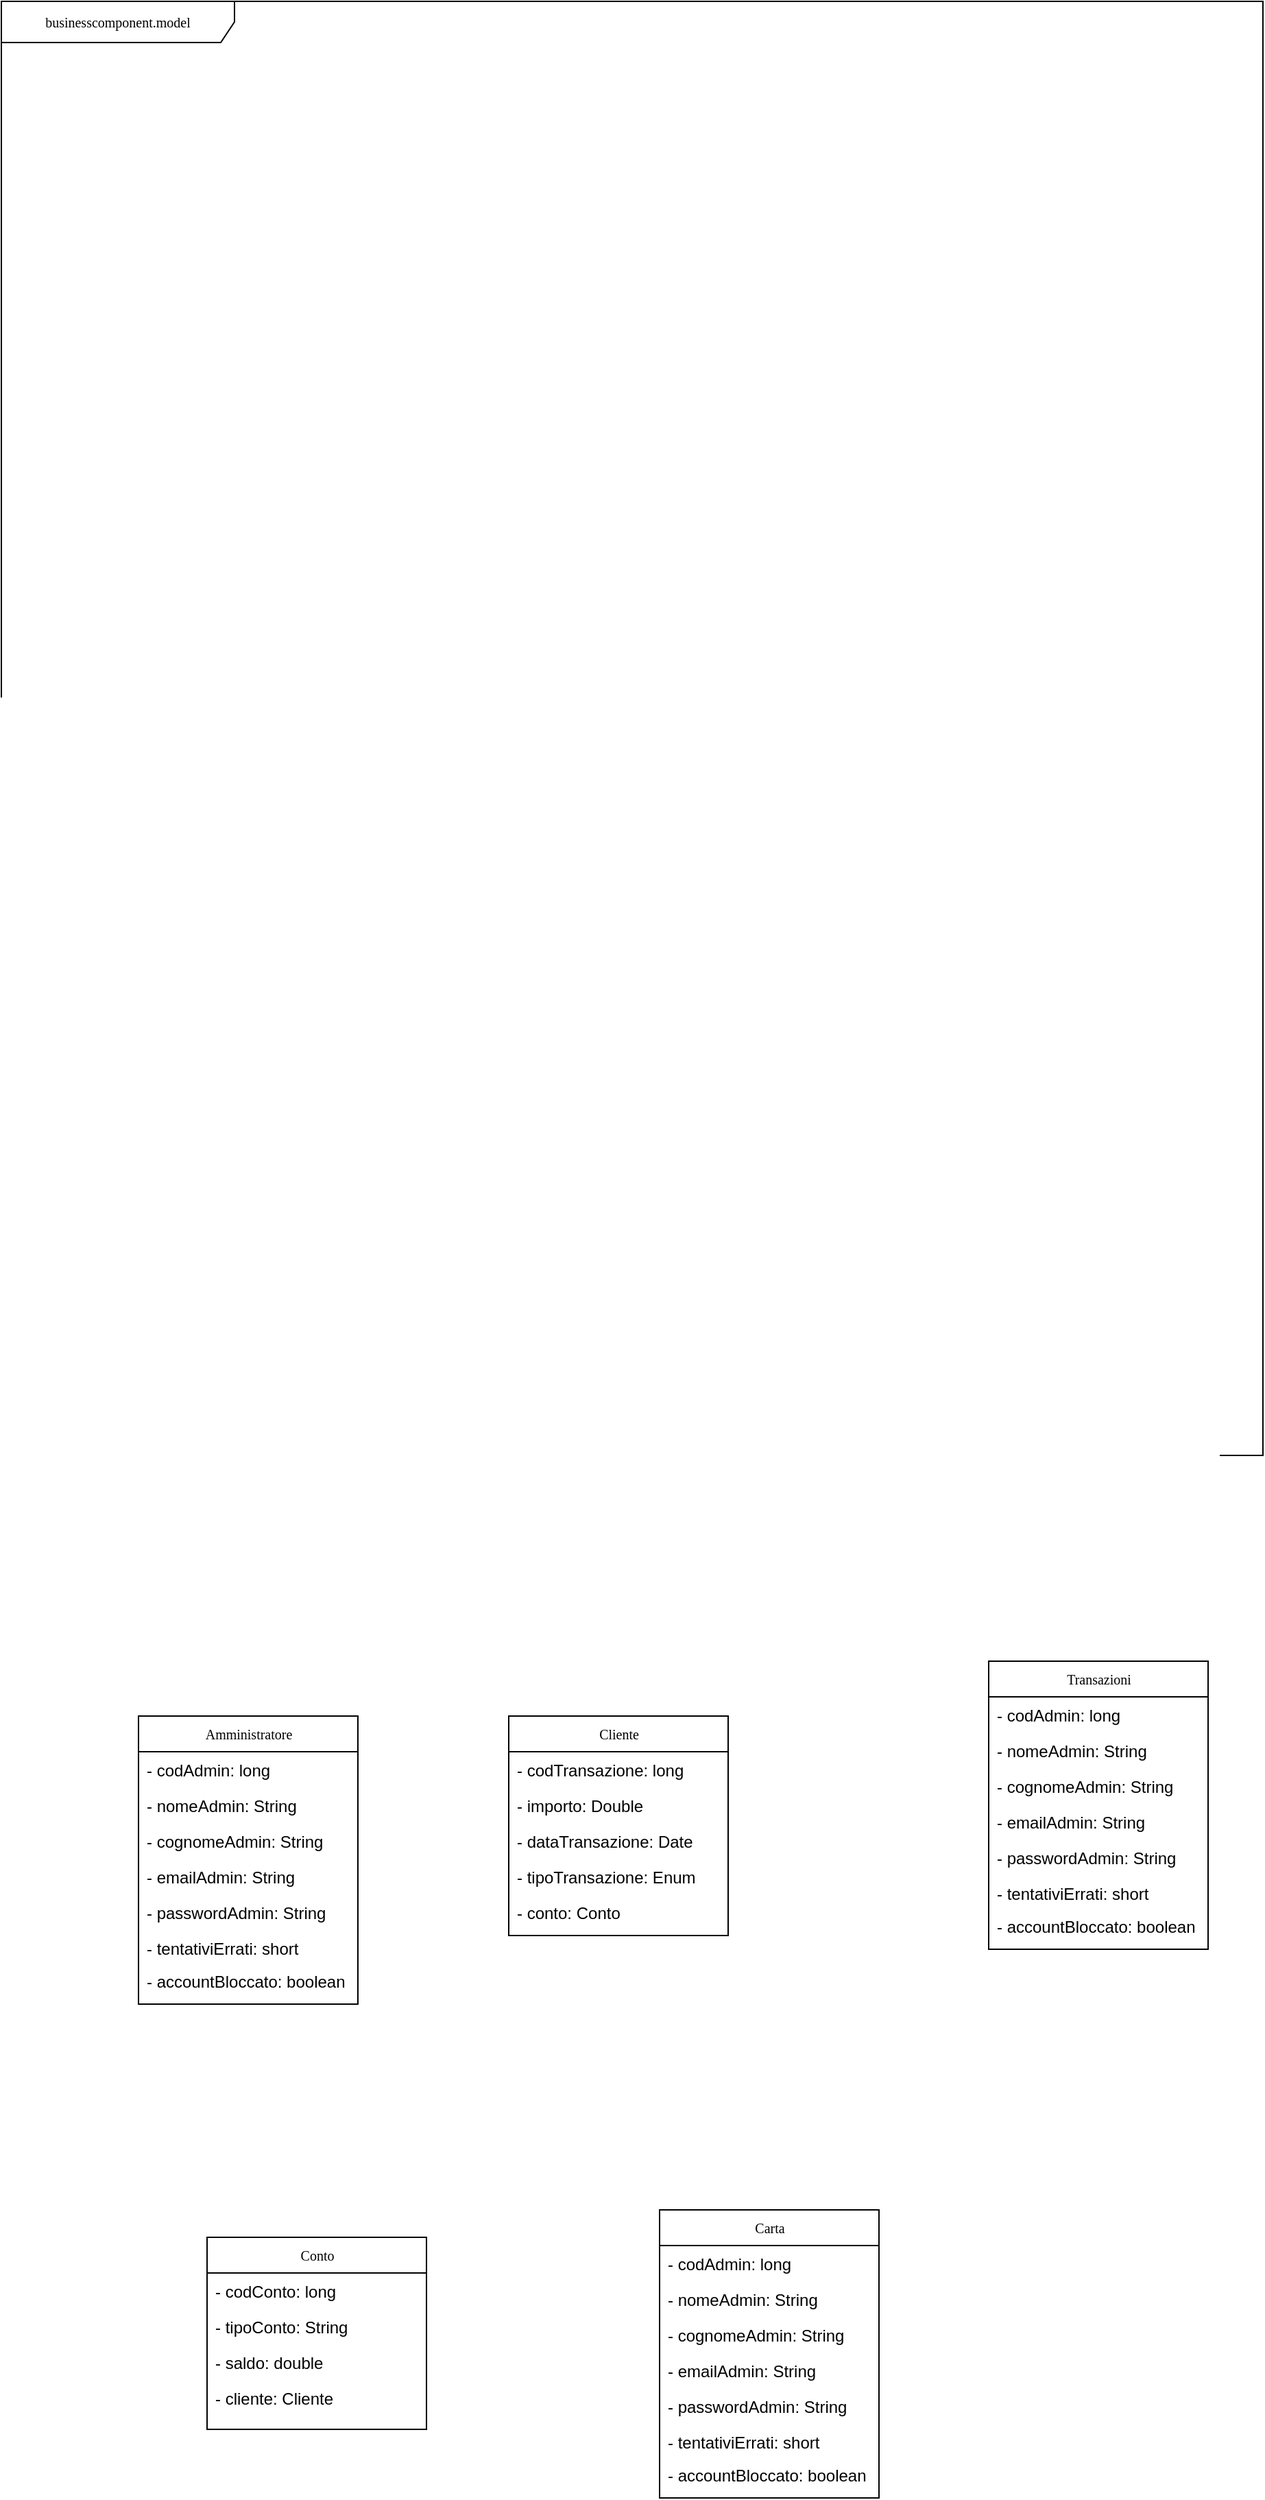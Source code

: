 <mxfile version="25.0.3" pages="3">
  <diagram name="model" id="c4acf3e9-155e-7222-9cf6-157b1a14988f">
    <mxGraphModel dx="1372" dy="1753" grid="1" gridSize="10" guides="1" tooltips="1" connect="1" arrows="1" fold="1" page="1" pageScale="1" pageWidth="850" pageHeight="1100" background="none" math="0" shadow="0">
      <root>
        <mxCell id="0" />
        <mxCell id="1" parent="0" />
        <mxCell id="17acba5748e5396b-1" value="businesscomponent.model" style="shape=umlFrame;whiteSpace=wrap;html=1;rounded=0;shadow=0;comic=0;labelBackgroundColor=none;strokeWidth=1;fontFamily=Verdana;fontSize=10;align=center;width=170;height=30;" parent="1" vertex="1">
          <mxGeometry x="-100" y="-1090" width="920" height="1060" as="geometry" />
        </mxCell>
        <mxCell id="17acba5748e5396b-2" value="Amministratore" style="swimlane;html=1;fontStyle=0;childLayout=stackLayout;horizontal=1;startSize=26;fillColor=none;horizontalStack=0;resizeParent=1;resizeLast=0;collapsible=1;marginBottom=0;swimlaneFillColor=#ffffff;rounded=0;shadow=0;comic=0;labelBackgroundColor=none;strokeWidth=1;fontFamily=Verdana;fontSize=10;align=center;" parent="1" vertex="1">
          <mxGeometry y="160" width="160" height="210" as="geometry" />
        </mxCell>
        <mxCell id="17acba5748e5396b-3" value="- codAdmin: long" style="text;html=1;strokeColor=none;fillColor=none;align=left;verticalAlign=top;spacingLeft=4;spacingRight=4;whiteSpace=wrap;overflow=hidden;rotatable=0;points=[[0,0.5],[1,0.5]];portConstraint=eastwest;" parent="17acba5748e5396b-2" vertex="1">
          <mxGeometry y="26" width="160" height="26" as="geometry" />
        </mxCell>
        <mxCell id="R7iPSByMcXuFNTxJ6JOP-1" value="- nomeAdmin: String" style="text;html=1;strokeColor=none;fillColor=none;align=left;verticalAlign=top;spacingLeft=4;spacingRight=4;whiteSpace=wrap;overflow=hidden;rotatable=0;points=[[0,0.5],[1,0.5]];portConstraint=eastwest;" parent="17acba5748e5396b-2" vertex="1">
          <mxGeometry y="52" width="160" height="26" as="geometry" />
        </mxCell>
        <mxCell id="R7iPSByMcXuFNTxJ6JOP-2" value="- cognomeAdmin: String" style="text;html=1;strokeColor=none;fillColor=none;align=left;verticalAlign=top;spacingLeft=4;spacingRight=4;whiteSpace=wrap;overflow=hidden;rotatable=0;points=[[0,0.5],[1,0.5]];portConstraint=eastwest;" parent="17acba5748e5396b-2" vertex="1">
          <mxGeometry y="78" width="160" height="26" as="geometry" />
        </mxCell>
        <mxCell id="R7iPSByMcXuFNTxJ6JOP-3" value="- emailAdmin: String" style="text;html=1;strokeColor=none;fillColor=none;align=left;verticalAlign=top;spacingLeft=4;spacingRight=4;whiteSpace=wrap;overflow=hidden;rotatable=0;points=[[0,0.5],[1,0.5]];portConstraint=eastwest;" parent="17acba5748e5396b-2" vertex="1">
          <mxGeometry y="104" width="160" height="26" as="geometry" />
        </mxCell>
        <mxCell id="R7iPSByMcXuFNTxJ6JOP-4" value="- passwordAdmin: String" style="text;html=1;strokeColor=none;fillColor=none;align=left;verticalAlign=top;spacingLeft=4;spacingRight=4;whiteSpace=wrap;overflow=hidden;rotatable=0;points=[[0,0.5],[1,0.5]];portConstraint=eastwest;" parent="17acba5748e5396b-2" vertex="1">
          <mxGeometry y="130" width="160" height="26" as="geometry" />
        </mxCell>
        <mxCell id="R7iPSByMcXuFNTxJ6JOP-5" value="- tentativiErrati: short" style="text;html=1;strokeColor=none;fillColor=none;align=left;verticalAlign=top;spacingLeft=4;spacingRight=4;whiteSpace=wrap;overflow=hidden;rotatable=0;points=[[0,0.5],[1,0.5]];portConstraint=eastwest;" parent="17acba5748e5396b-2" vertex="1">
          <mxGeometry y="156" width="160" height="24" as="geometry" />
        </mxCell>
        <mxCell id="R7iPSByMcXuFNTxJ6JOP-6" value="- accountBloccato: boolean" style="text;html=1;strokeColor=none;fillColor=none;align=left;verticalAlign=top;spacingLeft=4;spacingRight=4;whiteSpace=wrap;overflow=hidden;rotatable=0;points=[[0,0.5],[1,0.5]];portConstraint=eastwest;" parent="17acba5748e5396b-2" vertex="1">
          <mxGeometry y="180" width="160" height="24" as="geometry" />
        </mxCell>
        <mxCell id="R7iPSByMcXuFNTxJ6JOP-22" value="Transazioni" style="swimlane;html=1;fontStyle=0;childLayout=stackLayout;horizontal=1;startSize=26;fillColor=none;horizontalStack=0;resizeParent=1;resizeLast=0;collapsible=1;marginBottom=0;swimlaneFillColor=#ffffff;rounded=0;shadow=0;comic=0;labelBackgroundColor=none;strokeWidth=1;fontFamily=Verdana;fontSize=10;align=center;" vertex="1" parent="1">
          <mxGeometry x="620" y="120" width="160" height="210" as="geometry" />
        </mxCell>
        <mxCell id="R7iPSByMcXuFNTxJ6JOP-23" value="- codAdmin: long" style="text;html=1;strokeColor=none;fillColor=none;align=left;verticalAlign=top;spacingLeft=4;spacingRight=4;whiteSpace=wrap;overflow=hidden;rotatable=0;points=[[0,0.5],[1,0.5]];portConstraint=eastwest;" vertex="1" parent="R7iPSByMcXuFNTxJ6JOP-22">
          <mxGeometry y="26" width="160" height="26" as="geometry" />
        </mxCell>
        <mxCell id="R7iPSByMcXuFNTxJ6JOP-24" value="- nomeAdmin: String" style="text;html=1;strokeColor=none;fillColor=none;align=left;verticalAlign=top;spacingLeft=4;spacingRight=4;whiteSpace=wrap;overflow=hidden;rotatable=0;points=[[0,0.5],[1,0.5]];portConstraint=eastwest;" vertex="1" parent="R7iPSByMcXuFNTxJ6JOP-22">
          <mxGeometry y="52" width="160" height="26" as="geometry" />
        </mxCell>
        <mxCell id="R7iPSByMcXuFNTxJ6JOP-25" value="- cognomeAdmin: String" style="text;html=1;strokeColor=none;fillColor=none;align=left;verticalAlign=top;spacingLeft=4;spacingRight=4;whiteSpace=wrap;overflow=hidden;rotatable=0;points=[[0,0.5],[1,0.5]];portConstraint=eastwest;" vertex="1" parent="R7iPSByMcXuFNTxJ6JOP-22">
          <mxGeometry y="78" width="160" height="26" as="geometry" />
        </mxCell>
        <mxCell id="R7iPSByMcXuFNTxJ6JOP-26" value="- emailAdmin: String" style="text;html=1;strokeColor=none;fillColor=none;align=left;verticalAlign=top;spacingLeft=4;spacingRight=4;whiteSpace=wrap;overflow=hidden;rotatable=0;points=[[0,0.5],[1,0.5]];portConstraint=eastwest;" vertex="1" parent="R7iPSByMcXuFNTxJ6JOP-22">
          <mxGeometry y="104" width="160" height="26" as="geometry" />
        </mxCell>
        <mxCell id="R7iPSByMcXuFNTxJ6JOP-27" value="- passwordAdmin: String" style="text;html=1;strokeColor=none;fillColor=none;align=left;verticalAlign=top;spacingLeft=4;spacingRight=4;whiteSpace=wrap;overflow=hidden;rotatable=0;points=[[0,0.5],[1,0.5]];portConstraint=eastwest;" vertex="1" parent="R7iPSByMcXuFNTxJ6JOP-22">
          <mxGeometry y="130" width="160" height="26" as="geometry" />
        </mxCell>
        <mxCell id="R7iPSByMcXuFNTxJ6JOP-28" value="- tentativiErrati: short" style="text;html=1;strokeColor=none;fillColor=none;align=left;verticalAlign=top;spacingLeft=4;spacingRight=4;whiteSpace=wrap;overflow=hidden;rotatable=0;points=[[0,0.5],[1,0.5]];portConstraint=eastwest;" vertex="1" parent="R7iPSByMcXuFNTxJ6JOP-22">
          <mxGeometry y="156" width="160" height="24" as="geometry" />
        </mxCell>
        <mxCell id="R7iPSByMcXuFNTxJ6JOP-29" value="- accountBloccato: boolean" style="text;html=1;strokeColor=none;fillColor=none;align=left;verticalAlign=top;spacingLeft=4;spacingRight=4;whiteSpace=wrap;overflow=hidden;rotatable=0;points=[[0,0.5],[1,0.5]];portConstraint=eastwest;" vertex="1" parent="R7iPSByMcXuFNTxJ6JOP-22">
          <mxGeometry y="180" width="160" height="24" as="geometry" />
        </mxCell>
        <mxCell id="tlM3xg-vESGimZ0SO5qm-1" value="Conto" style="swimlane;html=1;fontStyle=0;childLayout=stackLayout;horizontal=1;startSize=26;fillColor=none;horizontalStack=0;resizeParent=1;resizeLast=0;collapsible=1;marginBottom=0;swimlaneFillColor=#ffffff;rounded=0;shadow=0;comic=0;labelBackgroundColor=none;strokeWidth=1;fontFamily=Verdana;fontSize=10;align=center;" vertex="1" parent="1">
          <mxGeometry x="50" y="540" width="160" height="140" as="geometry" />
        </mxCell>
        <mxCell id="tlM3xg-vESGimZ0SO5qm-2" value="- codConto: long" style="text;html=1;strokeColor=none;fillColor=none;align=left;verticalAlign=top;spacingLeft=4;spacingRight=4;whiteSpace=wrap;overflow=hidden;rotatable=0;points=[[0,0.5],[1,0.5]];portConstraint=eastwest;" vertex="1" parent="tlM3xg-vESGimZ0SO5qm-1">
          <mxGeometry y="26" width="160" height="26" as="geometry" />
        </mxCell>
        <mxCell id="tlM3xg-vESGimZ0SO5qm-3" value="- tipoConto: String" style="text;html=1;strokeColor=none;fillColor=none;align=left;verticalAlign=top;spacingLeft=4;spacingRight=4;whiteSpace=wrap;overflow=hidden;rotatable=0;points=[[0,0.5],[1,0.5]];portConstraint=eastwest;" vertex="1" parent="tlM3xg-vESGimZ0SO5qm-1">
          <mxGeometry y="52" width="160" height="26" as="geometry" />
        </mxCell>
        <mxCell id="tlM3xg-vESGimZ0SO5qm-4" value="- saldo: double" style="text;html=1;strokeColor=none;fillColor=none;align=left;verticalAlign=top;spacingLeft=4;spacingRight=4;whiteSpace=wrap;overflow=hidden;rotatable=0;points=[[0,0.5],[1,0.5]];portConstraint=eastwest;" vertex="1" parent="tlM3xg-vESGimZ0SO5qm-1">
          <mxGeometry y="78" width="160" height="26" as="geometry" />
        </mxCell>
        <mxCell id="tlM3xg-vESGimZ0SO5qm-5" value="- cliente: Cliente" style="text;html=1;strokeColor=none;fillColor=none;align=left;verticalAlign=top;spacingLeft=4;spacingRight=4;whiteSpace=wrap;overflow=hidden;rotatable=0;points=[[0,0.5],[1,0.5]];portConstraint=eastwest;" vertex="1" parent="tlM3xg-vESGimZ0SO5qm-1">
          <mxGeometry y="104" width="160" height="26" as="geometry" />
        </mxCell>
        <mxCell id="R7iPSByMcXuFNTxJ6JOP-31" value="" style="group" connectable="0" vertex="1" parent="1">
          <mxGeometry x="270" y="160" width="160" height="160" as="geometry" />
        </mxCell>
        <mxCell id="R7iPSByMcXuFNTxJ6JOP-8" value="Cliente" style="swimlane;html=1;fontStyle=0;childLayout=stackLayout;horizontal=1;startSize=26;fillColor=none;horizontalStack=0;resizeParent=1;resizeLast=0;collapsible=1;marginBottom=0;swimlaneFillColor=#ffffff;rounded=0;shadow=0;comic=0;labelBackgroundColor=none;strokeWidth=1;fontFamily=Verdana;fontSize=10;align=center;container=0;" parent="R7iPSByMcXuFNTxJ6JOP-31" vertex="1">
          <mxGeometry width="160" height="160" as="geometry" />
        </mxCell>
        <mxCell id="R7iPSByMcXuFNTxJ6JOP-9" value="- codTransazione: long" style="text;html=1;strokeColor=none;fillColor=none;align=left;verticalAlign=top;spacingLeft=4;spacingRight=4;whiteSpace=wrap;overflow=hidden;rotatable=0;points=[[0,0.5],[1,0.5]];portConstraint=eastwest;container=0;" parent="R7iPSByMcXuFNTxJ6JOP-31" vertex="1">
          <mxGeometry y="26" width="160" height="26" as="geometry" />
        </mxCell>
        <mxCell id="R7iPSByMcXuFNTxJ6JOP-10" value="- importo: Double" style="text;html=1;strokeColor=none;fillColor=none;align=left;verticalAlign=top;spacingLeft=4;spacingRight=4;whiteSpace=wrap;overflow=hidden;rotatable=0;points=[[0,0.5],[1,0.5]];portConstraint=eastwest;container=0;" parent="R7iPSByMcXuFNTxJ6JOP-31" vertex="1">
          <mxGeometry y="52" width="160" height="26" as="geometry" />
        </mxCell>
        <mxCell id="R7iPSByMcXuFNTxJ6JOP-11" value="- dataTransazione: Date" style="text;html=1;strokeColor=none;fillColor=none;align=left;verticalAlign=top;spacingLeft=4;spacingRight=4;whiteSpace=wrap;overflow=hidden;rotatable=0;points=[[0,0.5],[1,0.5]];portConstraint=eastwest;container=0;" parent="R7iPSByMcXuFNTxJ6JOP-31" vertex="1">
          <mxGeometry y="78" width="160" height="26" as="geometry" />
        </mxCell>
        <mxCell id="R7iPSByMcXuFNTxJ6JOP-12" value="- tipoTransazione: Enum" style="text;html=1;strokeColor=none;fillColor=none;align=left;verticalAlign=top;spacingLeft=4;spacingRight=4;whiteSpace=wrap;overflow=hidden;rotatable=0;points=[[0,0.5],[1,0.5]];portConstraint=eastwest;container=0;" parent="R7iPSByMcXuFNTxJ6JOP-31" vertex="1">
          <mxGeometry y="104" width="160" height="26" as="geometry" />
        </mxCell>
        <mxCell id="R7iPSByMcXuFNTxJ6JOP-13" value="- conto: Conto" style="text;html=1;strokeColor=none;fillColor=none;align=left;verticalAlign=top;spacingLeft=4;spacingRight=4;whiteSpace=wrap;overflow=hidden;rotatable=0;points=[[0,0.5],[1,0.5]];portConstraint=eastwest;container=0;" parent="R7iPSByMcXuFNTxJ6JOP-31" vertex="1">
          <mxGeometry y="130" width="160" height="26" as="geometry" />
        </mxCell>
        <mxCell id="tlM3xg-vESGimZ0SO5qm-9" value="Carta" style="swimlane;html=1;fontStyle=0;childLayout=stackLayout;horizontal=1;startSize=26;fillColor=none;horizontalStack=0;resizeParent=1;resizeLast=0;collapsible=1;marginBottom=0;swimlaneFillColor=#ffffff;rounded=0;shadow=0;comic=0;labelBackgroundColor=none;strokeWidth=1;fontFamily=Verdana;fontSize=10;align=center;" vertex="1" parent="1">
          <mxGeometry x="380" y="520" width="160" height="210" as="geometry" />
        </mxCell>
        <mxCell id="tlM3xg-vESGimZ0SO5qm-10" value="- codAdmin: long" style="text;html=1;strokeColor=none;fillColor=none;align=left;verticalAlign=top;spacingLeft=4;spacingRight=4;whiteSpace=wrap;overflow=hidden;rotatable=0;points=[[0,0.5],[1,0.5]];portConstraint=eastwest;" vertex="1" parent="tlM3xg-vESGimZ0SO5qm-9">
          <mxGeometry y="26" width="160" height="26" as="geometry" />
        </mxCell>
        <mxCell id="tlM3xg-vESGimZ0SO5qm-11" value="- nomeAdmin: String" style="text;html=1;strokeColor=none;fillColor=none;align=left;verticalAlign=top;spacingLeft=4;spacingRight=4;whiteSpace=wrap;overflow=hidden;rotatable=0;points=[[0,0.5],[1,0.5]];portConstraint=eastwest;" vertex="1" parent="tlM3xg-vESGimZ0SO5qm-9">
          <mxGeometry y="52" width="160" height="26" as="geometry" />
        </mxCell>
        <mxCell id="tlM3xg-vESGimZ0SO5qm-12" value="- cognomeAdmin: String" style="text;html=1;strokeColor=none;fillColor=none;align=left;verticalAlign=top;spacingLeft=4;spacingRight=4;whiteSpace=wrap;overflow=hidden;rotatable=0;points=[[0,0.5],[1,0.5]];portConstraint=eastwest;" vertex="1" parent="tlM3xg-vESGimZ0SO5qm-9">
          <mxGeometry y="78" width="160" height="26" as="geometry" />
        </mxCell>
        <mxCell id="tlM3xg-vESGimZ0SO5qm-13" value="- emailAdmin: String" style="text;html=1;strokeColor=none;fillColor=none;align=left;verticalAlign=top;spacingLeft=4;spacingRight=4;whiteSpace=wrap;overflow=hidden;rotatable=0;points=[[0,0.5],[1,0.5]];portConstraint=eastwest;" vertex="1" parent="tlM3xg-vESGimZ0SO5qm-9">
          <mxGeometry y="104" width="160" height="26" as="geometry" />
        </mxCell>
        <mxCell id="tlM3xg-vESGimZ0SO5qm-14" value="- passwordAdmin: String" style="text;html=1;strokeColor=none;fillColor=none;align=left;verticalAlign=top;spacingLeft=4;spacingRight=4;whiteSpace=wrap;overflow=hidden;rotatable=0;points=[[0,0.5],[1,0.5]];portConstraint=eastwest;" vertex="1" parent="tlM3xg-vESGimZ0SO5qm-9">
          <mxGeometry y="130" width="160" height="26" as="geometry" />
        </mxCell>
        <mxCell id="tlM3xg-vESGimZ0SO5qm-15" value="- tentativiErrati: short" style="text;html=1;strokeColor=none;fillColor=none;align=left;verticalAlign=top;spacingLeft=4;spacingRight=4;whiteSpace=wrap;overflow=hidden;rotatable=0;points=[[0,0.5],[1,0.5]];portConstraint=eastwest;" vertex="1" parent="tlM3xg-vESGimZ0SO5qm-9">
          <mxGeometry y="156" width="160" height="24" as="geometry" />
        </mxCell>
        <mxCell id="tlM3xg-vESGimZ0SO5qm-16" value="- accountBloccato: boolean" style="text;html=1;strokeColor=none;fillColor=none;align=left;verticalAlign=top;spacingLeft=4;spacingRight=4;whiteSpace=wrap;overflow=hidden;rotatable=0;points=[[0,0.5],[1,0.5]];portConstraint=eastwest;" vertex="1" parent="tlM3xg-vESGimZ0SO5qm-9">
          <mxGeometry y="180" width="160" height="24" as="geometry" />
        </mxCell>
      </root>
    </mxGraphModel>
  </diagram>
  <diagram name="Copy of model" id="M4nCcpJtuAuxIERXasgf">
    <mxGraphModel grid="1" page="1" gridSize="10" guides="1" tooltips="1" connect="1" arrows="1" fold="1" pageScale="1" pageWidth="850" pageHeight="1100" background="none" math="0" shadow="0">
      <root>
        <mxCell id="_vAxtc3iaHs9q5ybGpsF-0" />
        <mxCell id="_vAxtc3iaHs9q5ybGpsF-1" parent="_vAxtc3iaHs9q5ybGpsF-0" />
        <mxCell id="_vAxtc3iaHs9q5ybGpsF-2" value="businesscomponent.model" style="shape=umlFrame;whiteSpace=wrap;html=1;rounded=0;shadow=0;comic=0;labelBackgroundColor=none;strokeWidth=1;fontFamily=Verdana;fontSize=10;align=center;width=170;height=30;" vertex="1" parent="_vAxtc3iaHs9q5ybGpsF-1">
          <mxGeometry x="-80" y="20" width="920" height="1060" as="geometry" />
        </mxCell>
        <mxCell id="_vAxtc3iaHs9q5ybGpsF-3" style="edgeStyle=orthogonalEdgeStyle;rounded=0;html=1;dashed=1;labelBackgroundColor=none;startFill=0;endArrow=open;endFill=0;endSize=10;fontFamily=Verdana;fontSize=10;" edge="1" parent="_vAxtc3iaHs9q5ybGpsF-1" source="_vAxtc3iaHs9q5ybGpsF-5" target="_vAxtc3iaHs9q5ybGpsF-35">
          <mxGeometry relative="1" as="geometry">
            <Array as="points">
              <mxPoint x="590" y="721" />
            </Array>
          </mxGeometry>
        </mxCell>
        <mxCell id="_vAxtc3iaHs9q5ybGpsF-4" style="edgeStyle=orthogonalEdgeStyle;rounded=0;html=1;dashed=1;labelBackgroundColor=none;startFill=0;endArrow=open;endFill=0;endSize=10;fontFamily=Verdana;fontSize=10;" edge="1" parent="_vAxtc3iaHs9q5ybGpsF-1" source="_vAxtc3iaHs9q5ybGpsF-5" target="_vAxtc3iaHs9q5ybGpsF-24">
          <mxGeometry relative="1" as="geometry">
            <Array as="points" />
          </mxGeometry>
        </mxCell>
        <mxCell id="_vAxtc3iaHs9q5ybGpsF-5" value="Classname" style="swimlane;html=1;fontStyle=0;childLayout=stackLayout;horizontal=1;startSize=26;fillColor=none;horizontalStack=0;resizeParent=1;resizeLast=0;collapsible=1;marginBottom=0;swimlaneFillColor=#ffffff;rounded=0;shadow=0;comic=0;labelBackgroundColor=none;strokeWidth=1;fontFamily=Verdana;fontSize=10;align=center;" vertex="1" parent="_vAxtc3iaHs9q5ybGpsF-1">
          <mxGeometry x="650" y="628" width="160" height="186" as="geometry" />
        </mxCell>
        <mxCell id="_vAxtc3iaHs9q5ybGpsF-6" value="+ field: type" style="text;html=1;strokeColor=none;fillColor=none;align=left;verticalAlign=top;spacingLeft=4;spacingRight=4;whiteSpace=wrap;overflow=hidden;rotatable=0;points=[[0,0.5],[1,0.5]];portConstraint=eastwest;" vertex="1" parent="_vAxtc3iaHs9q5ybGpsF-5">
          <mxGeometry y="26" width="160" height="26" as="geometry" />
        </mxCell>
        <mxCell id="_vAxtc3iaHs9q5ybGpsF-7" value="+ field: type" style="text;html=1;strokeColor=none;fillColor=none;align=left;verticalAlign=top;spacingLeft=4;spacingRight=4;whiteSpace=wrap;overflow=hidden;rotatable=0;points=[[0,0.5],[1,0.5]];portConstraint=eastwest;" vertex="1" parent="_vAxtc3iaHs9q5ybGpsF-5">
          <mxGeometry y="52" width="160" height="26" as="geometry" />
        </mxCell>
        <mxCell id="_vAxtc3iaHs9q5ybGpsF-8" value="+ field: type" style="text;html=1;strokeColor=none;fillColor=none;align=left;verticalAlign=top;spacingLeft=4;spacingRight=4;whiteSpace=wrap;overflow=hidden;rotatable=0;points=[[0,0.5],[1,0.5]];portConstraint=eastwest;" vertex="1" parent="_vAxtc3iaHs9q5ybGpsF-5">
          <mxGeometry y="78" width="160" height="26" as="geometry" />
        </mxCell>
        <mxCell id="_vAxtc3iaHs9q5ybGpsF-9" value="+ field: type" style="text;html=1;strokeColor=none;fillColor=none;align=left;verticalAlign=top;spacingLeft=4;spacingRight=4;whiteSpace=wrap;overflow=hidden;rotatable=0;points=[[0,0.5],[1,0.5]];portConstraint=eastwest;" vertex="1" parent="_vAxtc3iaHs9q5ybGpsF-5">
          <mxGeometry y="104" width="160" height="26" as="geometry" />
        </mxCell>
        <mxCell id="_vAxtc3iaHs9q5ybGpsF-10" value="+ field: type" style="text;html=1;strokeColor=none;fillColor=none;align=left;verticalAlign=top;spacingLeft=4;spacingRight=4;whiteSpace=wrap;overflow=hidden;rotatable=0;points=[[0,0.5],[1,0.5]];portConstraint=eastwest;" vertex="1" parent="_vAxtc3iaHs9q5ybGpsF-5">
          <mxGeometry y="130" width="160" height="26" as="geometry" />
        </mxCell>
        <mxCell id="_vAxtc3iaHs9q5ybGpsF-11" value="+ field: type" style="text;html=1;strokeColor=none;fillColor=none;align=left;verticalAlign=top;spacingLeft=4;spacingRight=4;whiteSpace=wrap;overflow=hidden;rotatable=0;points=[[0,0.5],[1,0.5]];portConstraint=eastwest;" vertex="1" parent="_vAxtc3iaHs9q5ybGpsF-5">
          <mxGeometry y="156" width="160" height="26" as="geometry" />
        </mxCell>
        <mxCell id="_vAxtc3iaHs9q5ybGpsF-12" value="Classname" style="swimlane;html=1;fontStyle=0;childLayout=stackLayout;horizontal=1;startSize=26;fillColor=none;horizontalStack=0;resizeParent=1;resizeLast=0;collapsible=1;marginBottom=0;swimlaneFillColor=#ffffff;rounded=0;shadow=0;comic=0;labelBackgroundColor=none;strokeWidth=1;fontFamily=Verdana;fontSize=10;align=center;" vertex="1" parent="_vAxtc3iaHs9q5ybGpsF-1">
          <mxGeometry x="350" y="42" width="160" height="110" as="geometry" />
        </mxCell>
        <mxCell id="_vAxtc3iaHs9q5ybGpsF-13" value="+ field: type" style="text;html=1;strokeColor=none;fillColor=none;align=left;verticalAlign=top;spacingLeft=4;spacingRight=4;whiteSpace=wrap;overflow=hidden;rotatable=0;points=[[0,0.5],[1,0.5]];portConstraint=eastwest;" vertex="1" parent="_vAxtc3iaHs9q5ybGpsF-12">
          <mxGeometry y="26" width="160" height="26" as="geometry" />
        </mxCell>
        <mxCell id="_vAxtc3iaHs9q5ybGpsF-14" value="+ field: type" style="text;html=1;strokeColor=none;fillColor=none;align=left;verticalAlign=top;spacingLeft=4;spacingRight=4;whiteSpace=wrap;overflow=hidden;rotatable=0;points=[[0,0.5],[1,0.5]];portConstraint=eastwest;" vertex="1" parent="_vAxtc3iaHs9q5ybGpsF-12">
          <mxGeometry y="52" width="160" height="26" as="geometry" />
        </mxCell>
        <mxCell id="_vAxtc3iaHs9q5ybGpsF-15" value="+ field: type" style="text;html=1;strokeColor=none;fillColor=none;align=left;verticalAlign=top;spacingLeft=4;spacingRight=4;whiteSpace=wrap;overflow=hidden;rotatable=0;points=[[0,0.5],[1,0.5]];portConstraint=eastwest;" vertex="1" parent="_vAxtc3iaHs9q5ybGpsF-12">
          <mxGeometry y="78" width="160" height="26" as="geometry" />
        </mxCell>
        <mxCell id="_vAxtc3iaHs9q5ybGpsF-16" value="Classname" style="swimlane;html=1;fontStyle=0;childLayout=stackLayout;horizontal=1;startSize=26;fillColor=none;horizontalStack=0;resizeParent=1;resizeLast=0;collapsible=1;marginBottom=0;swimlaneFillColor=#ffffff;rounded=0;shadow=0;comic=0;labelBackgroundColor=none;strokeWidth=1;fontFamily=Verdana;fontSize=10;align=center;" vertex="1" parent="_vAxtc3iaHs9q5ybGpsF-1">
          <mxGeometry x="580" y="87" width="160" height="110" as="geometry" />
        </mxCell>
        <mxCell id="_vAxtc3iaHs9q5ybGpsF-17" value="+ field: type" style="text;html=1;strokeColor=none;fillColor=none;align=left;verticalAlign=top;spacingLeft=4;spacingRight=4;whiteSpace=wrap;overflow=hidden;rotatable=0;points=[[0,0.5],[1,0.5]];portConstraint=eastwest;" vertex="1" parent="_vAxtc3iaHs9q5ybGpsF-16">
          <mxGeometry y="26" width="160" height="26" as="geometry" />
        </mxCell>
        <mxCell id="_vAxtc3iaHs9q5ybGpsF-18" value="+ field: type" style="text;html=1;strokeColor=none;fillColor=none;align=left;verticalAlign=top;spacingLeft=4;spacingRight=4;whiteSpace=wrap;overflow=hidden;rotatable=0;points=[[0,0.5],[1,0.5]];portConstraint=eastwest;" vertex="1" parent="_vAxtc3iaHs9q5ybGpsF-16">
          <mxGeometry y="52" width="160" height="26" as="geometry" />
        </mxCell>
        <mxCell id="_vAxtc3iaHs9q5ybGpsF-19" value="+ field: type" style="text;html=1;strokeColor=#b85450;fillColor=#f8cecc;align=left;verticalAlign=top;spacingLeft=4;spacingRight=4;whiteSpace=wrap;overflow=hidden;rotatable=0;points=[[0,0.5],[1,0.5]];portConstraint=eastwest;" vertex="1" parent="_vAxtc3iaHs9q5ybGpsF-16">
          <mxGeometry y="78" width="160" height="26" as="geometry" />
        </mxCell>
        <mxCell id="_vAxtc3iaHs9q5ybGpsF-20" value="Classname" style="swimlane;html=1;fontStyle=0;childLayout=stackLayout;horizontal=1;startSize=26;fillColor=none;horizontalStack=0;resizeParent=1;resizeLast=0;collapsible=1;marginBottom=0;swimlaneFillColor=#ffffff;rounded=0;shadow=0;comic=0;labelBackgroundColor=none;strokeWidth=1;fontFamily=Verdana;fontSize=10;align=center;" vertex="1" parent="_vAxtc3iaHs9q5ybGpsF-1">
          <mxGeometry x="650" y="978" width="160" height="83" as="geometry" />
        </mxCell>
        <mxCell id="_vAxtc3iaHs9q5ybGpsF-21" value="+ field: type" style="text;html=1;strokeColor=none;fillColor=none;align=left;verticalAlign=top;spacingLeft=4;spacingRight=4;whiteSpace=wrap;overflow=hidden;rotatable=0;points=[[0,0.5],[1,0.5]];portConstraint=eastwest;" vertex="1" parent="_vAxtc3iaHs9q5ybGpsF-20">
          <mxGeometry y="26" width="160" height="26" as="geometry" />
        </mxCell>
        <mxCell id="_vAxtc3iaHs9q5ybGpsF-22" value="+ field: type" style="text;html=1;strokeColor=none;fillColor=none;align=left;verticalAlign=top;spacingLeft=4;spacingRight=4;whiteSpace=wrap;overflow=hidden;rotatable=0;points=[[0,0.5],[1,0.5]];portConstraint=eastwest;" vertex="1" parent="_vAxtc3iaHs9q5ybGpsF-20">
          <mxGeometry y="52" width="160" height="26" as="geometry" />
        </mxCell>
        <mxCell id="_vAxtc3iaHs9q5ybGpsF-23" style="edgeStyle=orthogonalEdgeStyle;rounded=0;html=1;dashed=1;labelBackgroundColor=none;startFill=0;endArrow=open;endFill=0;endSize=10;fontFamily=Verdana;fontSize=10;" edge="1" parent="_vAxtc3iaHs9q5ybGpsF-1" source="_vAxtc3iaHs9q5ybGpsF-24" target="_vAxtc3iaHs9q5ybGpsF-20">
          <mxGeometry relative="1" as="geometry" />
        </mxCell>
        <mxCell id="_vAxtc3iaHs9q5ybGpsF-24" value="Classname" style="swimlane;html=1;fontStyle=0;childLayout=stackLayout;horizontal=1;startSize=26;fillColor=none;horizontalStack=0;resizeParent=1;resizeLast=0;collapsible=1;marginBottom=0;swimlaneFillColor=#ffffff;rounded=0;shadow=0;comic=0;labelBackgroundColor=none;strokeWidth=1;fontFamily=Verdana;fontSize=10;align=center;" vertex="1" parent="_vAxtc3iaHs9q5ybGpsF-1">
          <mxGeometry x="650" y="838" width="160" height="110" as="geometry" />
        </mxCell>
        <mxCell id="_vAxtc3iaHs9q5ybGpsF-25" value="+ field: type" style="text;html=1;strokeColor=none;fillColor=none;align=left;verticalAlign=top;spacingLeft=4;spacingRight=4;whiteSpace=wrap;overflow=hidden;rotatable=0;points=[[0,0.5],[1,0.5]];portConstraint=eastwest;" vertex="1" parent="_vAxtc3iaHs9q5ybGpsF-24">
          <mxGeometry y="26" width="160" height="26" as="geometry" />
        </mxCell>
        <mxCell id="_vAxtc3iaHs9q5ybGpsF-26" value="+ field: type" style="text;html=1;strokeColor=none;fillColor=none;align=left;verticalAlign=top;spacingLeft=4;spacingRight=4;whiteSpace=wrap;overflow=hidden;rotatable=0;points=[[0,0.5],[1,0.5]];portConstraint=eastwest;" vertex="1" parent="_vAxtc3iaHs9q5ybGpsF-24">
          <mxGeometry y="52" width="160" height="26" as="geometry" />
        </mxCell>
        <mxCell id="_vAxtc3iaHs9q5ybGpsF-27" value="+ field: type" style="text;html=1;strokeColor=none;fillColor=none;align=left;verticalAlign=top;spacingLeft=4;spacingRight=4;whiteSpace=wrap;overflow=hidden;rotatable=0;points=[[0,0.5],[1,0.5]];portConstraint=eastwest;" vertex="1" parent="_vAxtc3iaHs9q5ybGpsF-24">
          <mxGeometry y="78" width="160" height="26" as="geometry" />
        </mxCell>
        <mxCell id="_vAxtc3iaHs9q5ybGpsF-28" style="edgeStyle=orthogonalEdgeStyle;rounded=0;html=1;dashed=1;labelBackgroundColor=none;startFill=0;endArrow=open;endFill=0;endSize=10;fontFamily=Verdana;fontSize=10;" edge="1" parent="_vAxtc3iaHs9q5ybGpsF-1" source="_vAxtc3iaHs9q5ybGpsF-29" target="_vAxtc3iaHs9q5ybGpsF-5">
          <mxGeometry relative="1" as="geometry">
            <Array as="points" />
          </mxGeometry>
        </mxCell>
        <mxCell id="_vAxtc3iaHs9q5ybGpsF-29" value="Classname" style="swimlane;html=1;fontStyle=0;childLayout=stackLayout;horizontal=1;startSize=26;fillColor=none;horizontalStack=0;resizeParent=1;resizeLast=0;collapsible=1;marginBottom=0;swimlaneFillColor=#ffffff;rounded=0;shadow=0;comic=0;labelBackgroundColor=none;strokeWidth=1;fontFamily=Verdana;fontSize=10;align=center;" vertex="1" parent="_vAxtc3iaHs9q5ybGpsF-1">
          <mxGeometry x="650" y="520" width="160" height="83" as="geometry" />
        </mxCell>
        <mxCell id="_vAxtc3iaHs9q5ybGpsF-30" value="+ field: type" style="text;html=1;strokeColor=none;fillColor=none;align=left;verticalAlign=top;spacingLeft=4;spacingRight=4;whiteSpace=wrap;overflow=hidden;rotatable=0;points=[[0,0.5],[1,0.5]];portConstraint=eastwest;" vertex="1" parent="_vAxtc3iaHs9q5ybGpsF-29">
          <mxGeometry y="26" width="160" height="26" as="geometry" />
        </mxCell>
        <mxCell id="_vAxtc3iaHs9q5ybGpsF-31" value="+ field: type" style="text;html=1;strokeColor=none;fillColor=none;align=left;verticalAlign=top;spacingLeft=4;spacingRight=4;whiteSpace=wrap;overflow=hidden;rotatable=0;points=[[0,0.5],[1,0.5]];portConstraint=eastwest;" vertex="1" parent="_vAxtc3iaHs9q5ybGpsF-29">
          <mxGeometry y="52" width="160" height="26" as="geometry" />
        </mxCell>
        <mxCell id="_vAxtc3iaHs9q5ybGpsF-32" value="&amp;laquo;interface&amp;raquo;&lt;br&gt;&lt;b&gt;Name&lt;/b&gt;" style="html=1;rounded=0;shadow=0;comic=0;labelBackgroundColor=none;strokeWidth=1;fontFamily=Verdana;fontSize=10;align=center;" vertex="1" parent="_vAxtc3iaHs9q5ybGpsF-1">
          <mxGeometry x="490" y="1004" width="110" height="50" as="geometry" />
        </mxCell>
        <mxCell id="_vAxtc3iaHs9q5ybGpsF-33" style="edgeStyle=orthogonalEdgeStyle;rounded=0;html=1;dashed=1;labelBackgroundColor=none;startFill=0;endArrow=open;endFill=0;endSize=10;fontFamily=Verdana;fontSize=10;" edge="1" parent="_vAxtc3iaHs9q5ybGpsF-1" source="_vAxtc3iaHs9q5ybGpsF-35" target="_vAxtc3iaHs9q5ybGpsF-32">
          <mxGeometry relative="1" as="geometry">
            <Array as="points">
              <mxPoint x="545" y="970" />
              <mxPoint x="545" y="970" />
            </Array>
          </mxGeometry>
        </mxCell>
        <mxCell id="_vAxtc3iaHs9q5ybGpsF-34" style="edgeStyle=orthogonalEdgeStyle;rounded=0;html=1;dashed=1;labelBackgroundColor=none;startFill=0;endArrow=open;endFill=0;endSize=10;fontFamily=Verdana;fontSize=10;" edge="1" parent="_vAxtc3iaHs9q5ybGpsF-1" source="_vAxtc3iaHs9q5ybGpsF-35" target="_vAxtc3iaHs9q5ybGpsF-40">
          <mxGeometry relative="1" as="geometry">
            <Array as="points">
              <mxPoint x="550" y="520" />
            </Array>
          </mxGeometry>
        </mxCell>
        <mxCell id="_vAxtc3iaHs9q5ybGpsF-35" value="&lt;p style=&quot;margin:0px;margin-top:4px;text-align:center;&quot;&gt;&lt;i&gt;&amp;lt;&amp;lt;Interface&amp;gt;&amp;gt;&lt;/i&gt;&lt;br/&gt;&lt;b&gt;Interface&lt;/b&gt;&lt;/p&gt;&lt;hr size=&quot;1&quot;/&gt;&lt;p style=&quot;margin:0px;margin-left:4px;&quot;&gt;+ field1: Type&lt;br/&gt;+ field2: Type&lt;/p&gt;&lt;hr size=&quot;1&quot;/&gt;&lt;p style=&quot;margin:0px;margin-left:4px;&quot;&gt;+ method1(Type): Type&lt;br/&gt;+ method2(Type, Type): Type&lt;/p&gt;" style="verticalAlign=top;align=left;overflow=fill;fontSize=12;fontFamily=Helvetica;html=1;rounded=0;shadow=0;comic=0;labelBackgroundColor=none;strokeWidth=1" vertex="1" parent="_vAxtc3iaHs9q5ybGpsF-1">
          <mxGeometry x="415" y="823" width="190" height="140" as="geometry" />
        </mxCell>
        <mxCell id="_vAxtc3iaHs9q5ybGpsF-36" value="&lt;p style=&quot;margin:0px;margin-top:4px;text-align:center;&quot;&gt;&lt;i&gt;&amp;lt;&amp;lt;Interface&amp;gt;&amp;gt;&lt;/i&gt;&lt;br/&gt;&lt;b&gt;Interface&lt;/b&gt;&lt;/p&gt;&lt;hr size=&quot;1&quot;/&gt;&lt;p style=&quot;margin:0px;margin-left:4px;&quot;&gt;+ field1: Type&lt;br/&gt;+ field2: Type&lt;/p&gt;&lt;hr size=&quot;1&quot;/&gt;&lt;p style=&quot;margin:0px;margin-left:4px;&quot;&gt;+ method1(Type): Type&lt;br/&gt;+ method2(Type, Type): Type&lt;/p&gt;" style="verticalAlign=top;align=left;overflow=fill;fontSize=12;fontFamily=Helvetica;html=1;rounded=0;shadow=0;comic=0;labelBackgroundColor=none;strokeWidth=1" vertex="1" parent="_vAxtc3iaHs9q5ybGpsF-1">
          <mxGeometry x="350" y="572" width="190" height="140" as="geometry" />
        </mxCell>
        <mxCell id="_vAxtc3iaHs9q5ybGpsF-37" style="edgeStyle=orthogonalEdgeStyle;rounded=0;html=1;dashed=1;labelBackgroundColor=none;startFill=0;endArrow=open;endFill=0;endSize=10;fontFamily=Verdana;fontSize=10;" edge="1" parent="_vAxtc3iaHs9q5ybGpsF-1" source="_vAxtc3iaHs9q5ybGpsF-38" target="_vAxtc3iaHs9q5ybGpsF-32">
          <mxGeometry relative="1" as="geometry">
            <Array as="points">
              <mxPoint x="410" y="1029" />
              <mxPoint x="410" y="1029" />
            </Array>
          </mxGeometry>
        </mxCell>
        <mxCell id="_vAxtc3iaHs9q5ybGpsF-38" value="&lt;p style=&quot;margin:0px;margin-top:4px;text-align:center;&quot;&gt;&lt;i&gt;&amp;lt;&amp;lt;Interface&amp;gt;&amp;gt;&lt;/i&gt;&lt;br/&gt;&lt;b&gt;Interface&lt;/b&gt;&lt;/p&gt;&lt;hr size=&quot;1&quot;/&gt;&lt;p style=&quot;margin:0px;margin-left:4px;&quot;&gt;+ field1: Type&lt;br/&gt;+ field2: Type&lt;/p&gt;&lt;hr size=&quot;1&quot;/&gt;&lt;p style=&quot;margin:0px;margin-left:4px;&quot;&gt;+ method1(Type): Type&lt;br/&gt;+ method2(Type, Type): Type&lt;/p&gt;" style="verticalAlign=top;align=left;overflow=fill;fontSize=12;fontFamily=Helvetica;html=1;rounded=0;shadow=0;comic=0;labelBackgroundColor=none;strokeWidth=1" vertex="1" parent="_vAxtc3iaHs9q5ybGpsF-1">
          <mxGeometry x="190" y="908" width="190" height="140" as="geometry" />
        </mxCell>
        <mxCell id="_vAxtc3iaHs9q5ybGpsF-39" value="&lt;p style=&quot;margin:0px;margin-top:4px;text-align:center;&quot;&gt;&lt;i&gt;&amp;lt;&amp;lt;Interface&amp;gt;&amp;gt;&lt;/i&gt;&lt;br/&gt;&lt;b&gt;Interface&lt;/b&gt;&lt;/p&gt;&lt;hr size=&quot;1&quot;/&gt;&lt;p style=&quot;margin:0px;margin-left:4px;&quot;&gt;+ field1: Type&lt;br/&gt;+ field2: Type&lt;/p&gt;&lt;hr size=&quot;1&quot;/&gt;&lt;p style=&quot;margin:0px;margin-left:4px;&quot;&gt;+ method1(Type): Type&lt;br/&gt;+ method2(Type, Type): Type&lt;/p&gt;" style="verticalAlign=top;align=left;overflow=fill;fontSize=12;fontFamily=Helvetica;html=1;rounded=0;shadow=0;comic=0;labelBackgroundColor=none;strokeWidth=1" vertex="1" parent="_vAxtc3iaHs9q5ybGpsF-1">
          <mxGeometry x="190" y="744" width="190" height="140" as="geometry" />
        </mxCell>
        <mxCell id="_vAxtc3iaHs9q5ybGpsF-40" value="&amp;laquo;interface&amp;raquo;&lt;br&gt;&lt;b&gt;Name&lt;/b&gt;" style="html=1;rounded=0;shadow=0;comic=0;labelBackgroundColor=none;strokeWidth=1;fontFamily=Verdana;fontSize=10;align=center;" vertex="1" parent="_vAxtc3iaHs9q5ybGpsF-1">
          <mxGeometry x="380" y="495" width="110" height="50" as="geometry" />
        </mxCell>
        <mxCell id="_vAxtc3iaHs9q5ybGpsF-41" value="&amp;laquo;interface&amp;raquo;&lt;br&gt;&lt;b&gt;Name&lt;/b&gt;" style="html=1;rounded=0;shadow=0;comic=0;labelBackgroundColor=none;strokeWidth=1;fontFamily=Verdana;fontSize=10;align=center;" vertex="1" parent="_vAxtc3iaHs9q5ybGpsF-1">
          <mxGeometry x="380" y="421" width="110" height="50" as="geometry" />
        </mxCell>
        <mxCell id="_vAxtc3iaHs9q5ybGpsF-42" style="edgeStyle=orthogonalEdgeStyle;rounded=0;html=1;dashed=1;labelBackgroundColor=none;startFill=0;endArrow=open;endFill=0;endSize=10;fontFamily=Verdana;fontSize=10;" edge="1" parent="_vAxtc3iaHs9q5ybGpsF-1" source="_vAxtc3iaHs9q5ybGpsF-43" target="_vAxtc3iaHs9q5ybGpsF-45">
          <mxGeometry relative="1" as="geometry">
            <Array as="points" />
          </mxGeometry>
        </mxCell>
        <mxCell id="_vAxtc3iaHs9q5ybGpsF-43" value="&lt;p style=&quot;margin:0px;margin-top:4px;text-align:center;&quot;&gt;&lt;i&gt;&amp;lt;&amp;lt;Interface&amp;gt;&amp;gt;&lt;/i&gt;&lt;br/&gt;&lt;b&gt;Interface&lt;/b&gt;&lt;/p&gt;&lt;hr size=&quot;1&quot;/&gt;&lt;p style=&quot;margin:0px;margin-left:4px;&quot;&gt;+ field1: Type&lt;br/&gt;+ field2: Type&lt;/p&gt;&lt;hr size=&quot;1&quot;/&gt;&lt;p style=&quot;margin:0px;margin-left:4px;&quot;&gt;+ method1(Type): Type&lt;br/&gt;+ method2(Type, Type): Type&lt;/p&gt;" style="verticalAlign=top;align=left;overflow=fill;fontSize=12;fontFamily=Helvetica;html=1;rounded=0;shadow=0;comic=0;labelBackgroundColor=none;strokeWidth=1" vertex="1" parent="_vAxtc3iaHs9q5ybGpsF-1">
          <mxGeometry x="450" y="230" width="190" height="140" as="geometry" />
        </mxCell>
        <mxCell id="_vAxtc3iaHs9q5ybGpsF-44" value="Text" style="text;html=1;resizable=0;points=[];autosize=1;align=left;verticalAlign=top;spacingTop=-4;fontSize=10;fontFamily=Verdana;fontColor=#000000;" vertex="1" parent="_vAxtc3iaHs9q5ybGpsF-1">
          <mxGeometry x="450" y="454" width="40" height="10" as="geometry" />
        </mxCell>
        <mxCell id="_vAxtc3iaHs9q5ybGpsF-45" value="&amp;laquo;interface&amp;raquo;&lt;br&gt;&lt;b&gt;Name&lt;/b&gt;" style="html=1;rounded=0;shadow=0;comic=0;labelBackgroundColor=none;strokeWidth=1;fontFamily=Verdana;fontSize=10;align=center;" vertex="1" parent="_vAxtc3iaHs9q5ybGpsF-1">
          <mxGeometry x="685" y="275" width="110" height="50" as="geometry" />
        </mxCell>
        <mxCell id="_vAxtc3iaHs9q5ybGpsF-46" style="edgeStyle=orthogonalEdgeStyle;rounded=0;html=1;labelBackgroundColor=none;startFill=0;endArrow=open;endFill=0;endSize=10;fontFamily=Verdana;fontSize=10;dashed=1;" edge="1" parent="_vAxtc3iaHs9q5ybGpsF-1" source="_vAxtc3iaHs9q5ybGpsF-48" target="_vAxtc3iaHs9q5ybGpsF-12">
          <mxGeometry relative="1" as="geometry" />
        </mxCell>
        <mxCell id="_vAxtc3iaHs9q5ybGpsF-47" style="edgeStyle=orthogonalEdgeStyle;rounded=0;html=1;exitX=1;exitY=0.75;dashed=1;labelBackgroundColor=none;startFill=0;endArrow=open;endFill=0;endSize=10;fontFamily=Verdana;fontSize=10;" edge="1" parent="_vAxtc3iaHs9q5ybGpsF-1" source="_vAxtc3iaHs9q5ybGpsF-48" target="_vAxtc3iaHs9q5ybGpsF-16">
          <mxGeometry relative="1" as="geometry">
            <Array as="points">
              <mxPoint x="530" y="192" />
              <mxPoint x="530" y="142" />
            </Array>
          </mxGeometry>
        </mxCell>
        <mxCell id="_vAxtc3iaHs9q5ybGpsF-48" value="&lt;p style=&quot;margin:0px;margin-top:4px;text-align:center;&quot;&gt;&lt;i&gt;&amp;lt;&amp;lt;Interface&amp;gt;&amp;gt;&lt;/i&gt;&lt;br/&gt;&lt;b&gt;Interface&lt;/b&gt;&lt;/p&gt;&lt;hr size=&quot;1&quot;/&gt;&lt;p style=&quot;margin:0px;margin-left:4px;&quot;&gt;+ field1: Type&lt;br/&gt;+ field2: Type&lt;/p&gt;&lt;hr size=&quot;1&quot;/&gt;&lt;p style=&quot;margin:0px;margin-left:4px;&quot;&gt;+ method1(Type): Type&lt;br/&gt;+ method2(Type, Type): Type&lt;/p&gt;" style="verticalAlign=top;align=left;overflow=fill;fontSize=12;fontFamily=Helvetica;html=1;rounded=0;shadow=0;comic=0;labelBackgroundColor=none;strokeWidth=1" vertex="1" parent="_vAxtc3iaHs9q5ybGpsF-1">
          <mxGeometry x="60" y="87" width="190" height="140" as="geometry" />
        </mxCell>
        <mxCell id="_vAxtc3iaHs9q5ybGpsF-49" style="edgeStyle=orthogonalEdgeStyle;rounded=0;html=1;dashed=1;labelBackgroundColor=none;startFill=0;endArrow=open;endFill=0;endSize=10;fontFamily=Verdana;fontSize=10;" edge="1" parent="_vAxtc3iaHs9q5ybGpsF-1" source="_vAxtc3iaHs9q5ybGpsF-53" target="_vAxtc3iaHs9q5ybGpsF-12">
          <mxGeometry relative="1" as="geometry">
            <Array as="points">
              <mxPoint x="320" y="290" />
              <mxPoint x="320" y="120" />
            </Array>
          </mxGeometry>
        </mxCell>
        <mxCell id="_vAxtc3iaHs9q5ybGpsF-50" style="edgeStyle=orthogonalEdgeStyle;rounded=0;html=1;dashed=1;labelBackgroundColor=none;startFill=0;endArrow=open;endFill=0;endSize=10;fontFamily=Verdana;fontSize=10;" edge="1" parent="_vAxtc3iaHs9q5ybGpsF-1" source="_vAxtc3iaHs9q5ybGpsF-53" target="_vAxtc3iaHs9q5ybGpsF-16">
          <mxGeometry relative="1" as="geometry">
            <Array as="points">
              <mxPoint x="350" y="310" />
              <mxPoint x="350" y="210" />
              <mxPoint x="550" y="210" />
              <mxPoint x="550" y="160" />
            </Array>
          </mxGeometry>
        </mxCell>
        <mxCell id="_vAxtc3iaHs9q5ybGpsF-51" style="edgeStyle=orthogonalEdgeStyle;rounded=0;html=1;dashed=1;labelBackgroundColor=none;startFill=0;endArrow=open;endFill=0;endSize=10;fontFamily=Verdana;fontSize=10;" edge="1" parent="_vAxtc3iaHs9q5ybGpsF-1" source="_vAxtc3iaHs9q5ybGpsF-53" target="_vAxtc3iaHs9q5ybGpsF-43">
          <mxGeometry relative="1" as="geometry">
            <Array as="points">
              <mxPoint x="370" y="340" />
              <mxPoint x="370" y="300" />
            </Array>
          </mxGeometry>
        </mxCell>
        <mxCell id="_vAxtc3iaHs9q5ybGpsF-52" style="edgeStyle=orthogonalEdgeStyle;rounded=0;html=1;exitX=1;exitY=0.75;dashed=1;labelBackgroundColor=none;startFill=0;endArrow=open;endFill=0;endSize=10;fontFamily=Verdana;fontSize=10;" edge="1" parent="_vAxtc3iaHs9q5ybGpsF-1" source="_vAxtc3iaHs9q5ybGpsF-53" target="_vAxtc3iaHs9q5ybGpsF-41">
          <mxGeometry relative="1" as="geometry">
            <Array as="points">
              <mxPoint x="320" y="375" />
              <mxPoint x="320" y="440" />
            </Array>
          </mxGeometry>
        </mxCell>
        <mxCell id="_vAxtc3iaHs9q5ybGpsF-53" value="&lt;p style=&quot;margin:0px;margin-top:4px;text-align:center;&quot;&gt;&lt;i&gt;&amp;lt;&amp;lt;Interface&amp;gt;&amp;gt;&lt;/i&gt;&lt;br/&gt;&lt;b&gt;Interface&lt;/b&gt;&lt;/p&gt;&lt;hr size=&quot;1&quot;/&gt;&lt;p style=&quot;margin:0px;margin-left:4px;&quot;&gt;+ field1: Type&lt;br/&gt;+ field2: Type&lt;/p&gt;&lt;hr size=&quot;1&quot;/&gt;&lt;p style=&quot;margin:0px;margin-left:4px;&quot;&gt;+ method1(Type): Type&lt;br/&gt;+ method2(Type, Type): Type&lt;/p&gt;" style="verticalAlign=top;align=left;overflow=fill;fontSize=12;fontFamily=Helvetica;html=1;rounded=0;shadow=0;comic=0;labelBackgroundColor=none;strokeWidth=1" vertex="1" parent="_vAxtc3iaHs9q5ybGpsF-1">
          <mxGeometry x="60" y="270" width="190" height="140" as="geometry" />
        </mxCell>
        <mxCell id="_vAxtc3iaHs9q5ybGpsF-54" style="edgeStyle=orthogonalEdgeStyle;rounded=0;html=1;dashed=1;labelBackgroundColor=none;startFill=0;endArrow=open;endFill=0;endSize=10;fontFamily=Verdana;fontSize=10;" edge="1" parent="_vAxtc3iaHs9q5ybGpsF-1" source="_vAxtc3iaHs9q5ybGpsF-60" target="_vAxtc3iaHs9q5ybGpsF-41">
          <mxGeometry relative="1" as="geometry">
            <Array as="points">
              <mxPoint x="320" y="490" />
              <mxPoint x="320" y="460" />
            </Array>
          </mxGeometry>
        </mxCell>
        <mxCell id="_vAxtc3iaHs9q5ybGpsF-55" style="edgeStyle=orthogonalEdgeStyle;rounded=0;html=1;dashed=1;labelBackgroundColor=none;startFill=0;endArrow=open;endFill=0;endSize=10;fontFamily=Verdana;fontSize=10;" edge="1" parent="_vAxtc3iaHs9q5ybGpsF-1" source="_vAxtc3iaHs9q5ybGpsF-60" target="_vAxtc3iaHs9q5ybGpsF-40">
          <mxGeometry relative="1" as="geometry" />
        </mxCell>
        <mxCell id="_vAxtc3iaHs9q5ybGpsF-56" style="edgeStyle=orthogonalEdgeStyle;rounded=0;html=1;dashed=1;labelBackgroundColor=none;startFill=0;endArrow=open;endFill=0;endSize=10;fontFamily=Verdana;fontSize=10;" edge="1" parent="_vAxtc3iaHs9q5ybGpsF-1" source="_vAxtc3iaHs9q5ybGpsF-60" target="_vAxtc3iaHs9q5ybGpsF-36">
          <mxGeometry relative="1" as="geometry">
            <Array as="points">
              <mxPoint x="300" y="580" />
              <mxPoint x="300" y="642" />
            </Array>
          </mxGeometry>
        </mxCell>
        <mxCell id="_vAxtc3iaHs9q5ybGpsF-57" style="edgeStyle=orthogonalEdgeStyle;rounded=0;html=1;dashed=1;labelBackgroundColor=none;startFill=0;endArrow=open;endFill=0;endSize=10;fontFamily=Verdana;fontSize=10;" edge="1" parent="_vAxtc3iaHs9q5ybGpsF-1" source="_vAxtc3iaHs9q5ybGpsF-60" target="_vAxtc3iaHs9q5ybGpsF-29">
          <mxGeometry relative="1" as="geometry">
            <Array as="points">
              <mxPoint x="350" y="560" />
              <mxPoint x="350" y="560" />
            </Array>
          </mxGeometry>
        </mxCell>
        <mxCell id="_vAxtc3iaHs9q5ybGpsF-58" style="edgeStyle=orthogonalEdgeStyle;rounded=0;html=1;dashed=1;labelBackgroundColor=none;startFill=0;endArrow=open;endFill=0;endSize=10;fontFamily=Verdana;fontSize=10;" edge="1" parent="_vAxtc3iaHs9q5ybGpsF-1" source="_vAxtc3iaHs9q5ybGpsF-60" target="_vAxtc3iaHs9q5ybGpsF-39">
          <mxGeometry relative="1" as="geometry">
            <Array as="points">
              <mxPoint x="170" y="780" />
            </Array>
          </mxGeometry>
        </mxCell>
        <mxCell id="_vAxtc3iaHs9q5ybGpsF-59" style="edgeStyle=orthogonalEdgeStyle;rounded=0;html=1;dashed=1;labelBackgroundColor=none;startFill=0;endArrow=open;endFill=0;endSize=10;fontFamily=Verdana;fontSize=10;" edge="1" parent="_vAxtc3iaHs9q5ybGpsF-1" source="_vAxtc3iaHs9q5ybGpsF-60" target="_vAxtc3iaHs9q5ybGpsF-38">
          <mxGeometry relative="1" as="geometry">
            <Array as="points">
              <mxPoint x="140" y="978" />
            </Array>
          </mxGeometry>
        </mxCell>
        <mxCell id="_vAxtc3iaHs9q5ybGpsF-60" value="&lt;p style=&quot;margin:0px;margin-top:4px;text-align:center;&quot;&gt;&lt;i&gt;&amp;lt;&amp;lt;Interface&amp;gt;&amp;gt;&lt;/i&gt;&lt;br/&gt;&lt;b&gt;Interface&lt;/b&gt;&lt;/p&gt;&lt;hr size=&quot;1&quot;/&gt;&lt;p style=&quot;margin:0px;margin-left:4px;&quot;&gt;+ field1: Type&lt;br/&gt;+ field2: Type&lt;/p&gt;&lt;hr size=&quot;1&quot;/&gt;&lt;p style=&quot;margin:0px;margin-left:4px;&quot;&gt;+ method1(Type): Type&lt;br/&gt;+ method2(Type, Type): Type&lt;/p&gt;" style="verticalAlign=top;align=left;overflow=fill;fontSize=12;fontFamily=Helvetica;html=1;rounded=0;shadow=0;comic=0;labelBackgroundColor=none;strokeWidth=1" vertex="1" parent="_vAxtc3iaHs9q5ybGpsF-1">
          <mxGeometry x="60" y="450" width="190" height="140" as="geometry" />
        </mxCell>
        <mxCell id="_vAxtc3iaHs9q5ybGpsF-61" style="edgeStyle=orthogonalEdgeStyle;rounded=0;html=1;dashed=1;labelBackgroundColor=none;startFill=0;endArrow=open;endFill=0;endSize=10;fontFamily=Verdana;fontSize=10;" edge="1" parent="_vAxtc3iaHs9q5ybGpsF-1" source="_vAxtc3iaHs9q5ybGpsF-29" target="_vAxtc3iaHs9q5ybGpsF-35">
          <mxGeometry relative="1" as="geometry">
            <Array as="points">
              <mxPoint x="570" y="590" />
            </Array>
          </mxGeometry>
        </mxCell>
      </root>
    </mxGraphModel>
  </diagram>
  <diagram id="0BOIPGrv1FusCJGs3AnZ" name="Page-2">
    <mxGraphModel dx="996" dy="618" grid="1" gridSize="10" guides="1" tooltips="1" connect="1" arrows="1" fold="1" page="1" pageScale="1" pageWidth="850" pageHeight="1100" math="0" shadow="0">
      <root>
        <mxCell id="0" />
        <mxCell id="1" parent="0" />
        <mxCell id="EnMnc_v0ssvFpp57bm6o-1" value="" style="whiteSpace=wrap;html=1;aspect=fixed;" vertex="1" parent="1">
          <mxGeometry x="200" y="80" width="80" height="80" as="geometry" />
        </mxCell>
      </root>
    </mxGraphModel>
  </diagram>
</mxfile>
